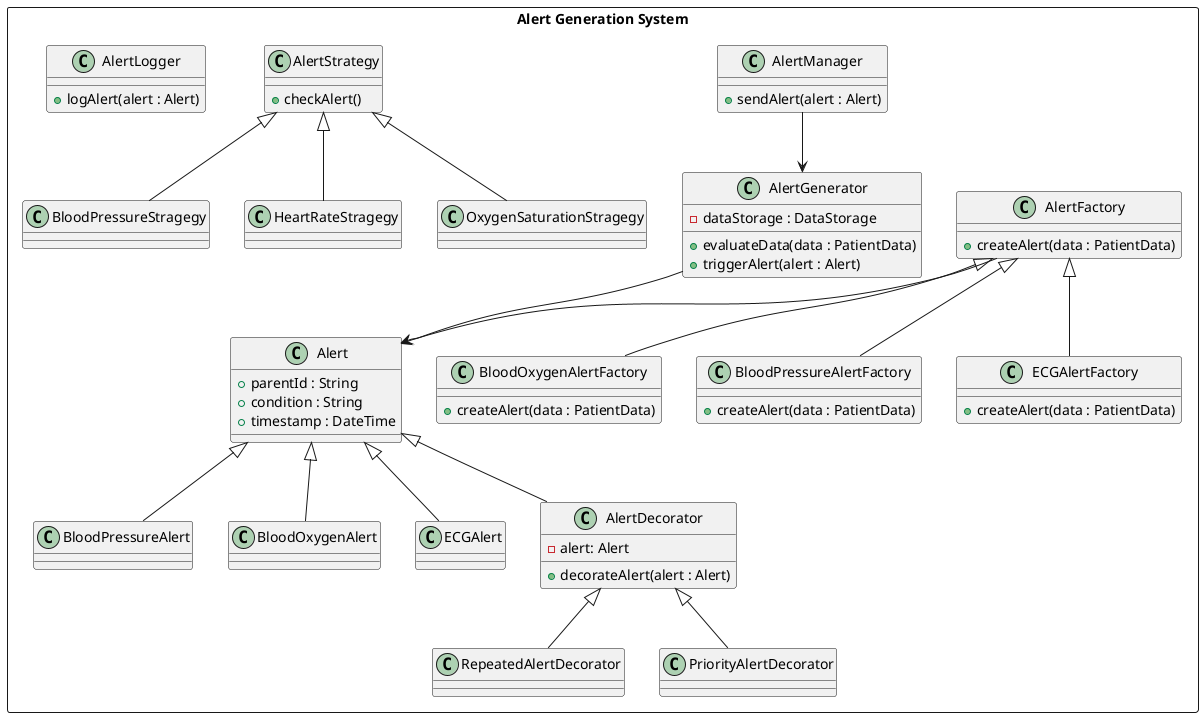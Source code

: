 @startuml

rectangle "Alert Generation System" as AGS {
    class "AlertGenerator" as AG {
        -dataStorage : DataStorage
        +evaluateData(data : PatientData)
        +triggerAlert(alert : Alert)
    }

    AG --> A

    class "Alert" as A {
        +parentId : String
        +condition : String
        +timestamp : DateTime
    }

    class "BloodPressureAlert" as BPA {

    }

    A <|-- BPA

    class "BloodOxygenAlert" as BOA {

    }

    A <|-- BOA

    class "ECGAlert" as ECGA {

    }

    A <|-- ECGA

    class "AlertFactory" as AF {
        +createAlert(data : PatientData)
    }

    AF --> A

    class "BloodOxygenAlertFactory" as BOAF {
        +createAlert(data : PatientData)
    }

    AF <|-- BOAF

    class "BloodPressureAlertFactory" as BPAF {
        +createAlert(data : PatientData)
    }

    AF <|-- BPAF

    class "ECGAlertFactory" as ECGAF {
        +createAlert(data : PatientData)
    }

    AF <|-- ECGAF

    class "AlertManager" as AM {
        +sendAlert(alert : Alert)
    }

    AM --> AG

    class "AlertStrategy" as AS {
        +checkAlert()
    }

    class "BloodPressureStragegy" as BPS {

    }

    AS <|-- BPS

    class "HeartRateStragegy" as BOS {

    }

    AS <|-- BOS

    class "OxygenSaturationStragegy" as ECGS {

    }

    AS <|-- ECGS

    class "AlertDecorator" as AD {
        -alert: Alert
        +decorateAlert(alert : Alert)
    }

    A <|-- AD

    class "RepeatedAlertDecorator" as RAD {
        'Checks and re-checks alert conditions over a set interval.
    }

    AD <|-- RAD

    class "PriorityAlertDecorator" as PAD {
        'Adds prioritization tagging to alerts needing urgent attention.
    }

    AD <|-- PAD

    class "AlertLogger" as AL {
        +logAlert(alert : Alert)
    }
}

@enduml